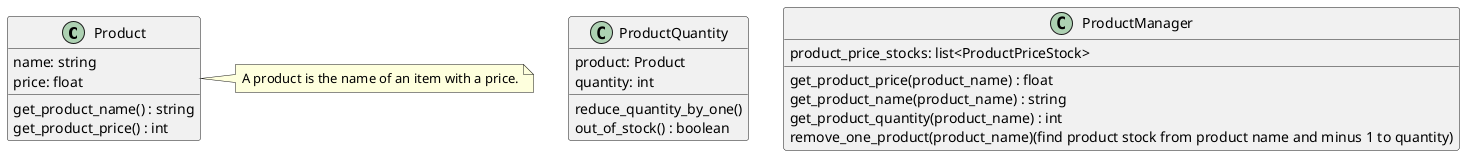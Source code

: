 @startuml

class Product {
    name: string
    price: float

    get_product_name() : string
    get_product_price() : int
}

note right of Product
    A product is the name of an item with a price.
end note

class ProductQuantity {
    product: Product
    quantity: int

    reduce_quantity_by_one()
    out_of_stock() : boolean
}

class ProductManager {
    product_price_stocks: list<ProductPriceStock>

    get_product_price(product_name) : float
    get_product_name(product_name) : string
    get_product_quantity(product_name) : int
    remove_one_product(product_name)(find product stock from product name and minus 1 to quantity)
}

@enduml